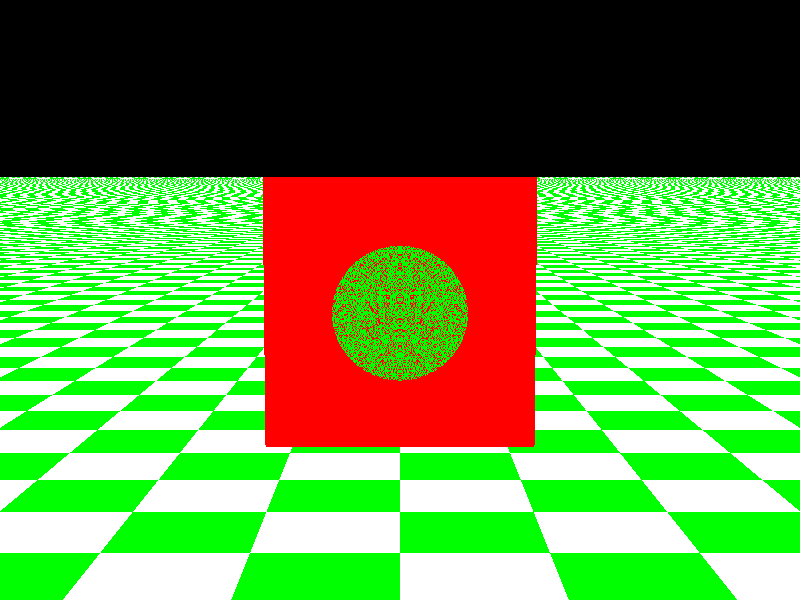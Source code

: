   #include "colors.inc"
  camera {
    location <0, 1, -10>
    look_at 0
    angle 36
  }
  light_source { <500, 500, -1000> White }
  plane { y, -1.5
    pigment { checker Green White }
  }
  
  // sphere { <0, 0, 0>, 1
  //   pigment { Blue }
  //   translate -0.5*x
  // }
  // sphere { <0, 0, 0>, 1
  //   pigment { Red }
  //   translate 0.5*x
  // }   
  
  //  union{
  //   sphere { <0, 0, 0>, 1
  //     pigment { Blue }
  //     translate -0.5*x
  //   }
  //   sphere { <0, 0, 0>, 1
  //     pigment { Red }
  //     translate 0.5*x
  //   }
  // }

  // union{
  //   sphere { <0, 0, 0>, 1
  //     translate -0.5*x
  //   }
  //   sphere { <0, 0, 0>, 1
  //     translate 0.5*x
  //   }
  //   pigment { Red }
  //   scale <1, .25, 1>
  //   rotate <30, 0, 45>
  // }

  //   union {
  //   sphere { <0, 0, 0>, 1
  //     translate -0.5*x
  //   }
  //   sphere { <0, 0, 0>, 1
  //     translate 0.5*x
  //   }
  //   pigment { Red }
  // }


  //   intersection{
  //   sphere { <0, 0, 0>, 1
  //     translate -0.5*x
  //   }
  //   sphere { <0, 0, 0>, 1
  //     translate 0.5*x
  //   }
  //   pigment { Red }
  //   rotate 90*y
  // }

  //  difference {
  //   intersection {
  //     sphere { <0, 0, 0>, 1
  //       translate -0.5*x
  //     }
  //     sphere { <0, 0, 0>, 1
  //       translate 0.5*x
  //     }
  //     pigment { Red }
  //     rotate 90*y
  //   }
  //   cylinder { <0, 0, -1> <0, 0, 1>, .35
  //     pigment { Blue }
  //   }
  // }

  #declare Lens_With_Hole = difference {
    intersection {
      sphere { <0, 0, 0>, 1
        translate -0.5*x
      }
      sphere { <0, 0, 0>, 1
        translate 0.5*x
      }
      rotate 90*y
    }
    cylinder { <0, 0, -1> <0, 0, 1>, .35 }
  }

  // union {
  //   object { Lens_With_Hole translate <-.65, .65, 0> }
  //   object { Lens_With_Hole translate <.65, .65, 0> }
  //   object { Lens_With_Hole translate <-.65, -.65, 0> }
  //   object { Lens_With_Hole translate <.65, -.65, 0> }
  //   pigment { Red }
  // }

  // union {
  //   object { Lens_With_Hole translate <-.65, .65, 0> }
  //   object { Lens_With_Hole translate <.65, .65, 0> }
  //   object { Lens_With_Hole translate <-.65, -.65, 0> }
  //   object { Lens_With_Hole translate <.65, -.65, 0> }
  //   pigment { Red filter .5 }
  // }

  //   merge {
  //   object { Lens_With_Hole translate <-.65, .65, 0> }
  //   object { Lens_With_Hole translate <.65, .65, 0> }
  //   object { Lens_With_Hole translate <-.65, -.65, 0> }
  //   object { Lens_With_Hole translate <.65, -.65, 0> }
  //   pigment { Red filter .5 }
  // }

  difference {
    box { -1, 1 pigment { Red } }
    cylinder { -z, z, 0.5 pigment { Green } }
  }